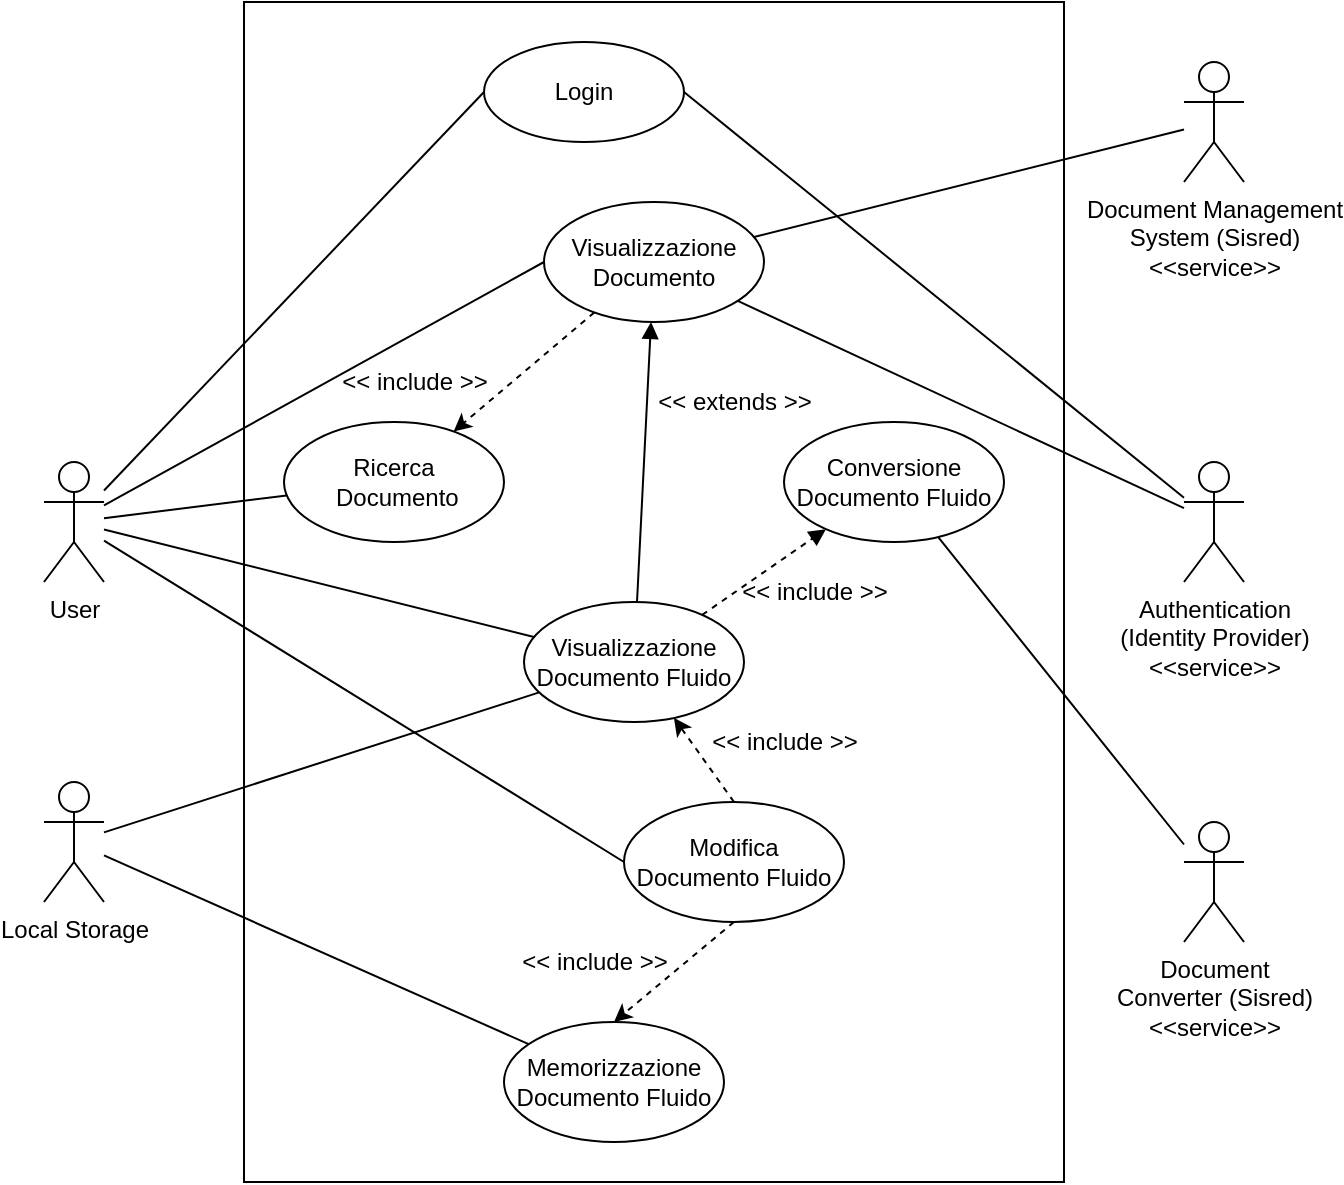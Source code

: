 <mxfile version="18.1.3" type="github" pages="2">
  <diagram id="HEar5sA1GaKiPcR0g2SL" name="Use-case1">
    <mxGraphModel dx="1388" dy="989" grid="1" gridSize="10" guides="1" tooltips="1" connect="1" arrows="1" fold="1" page="1" pageScale="1" pageWidth="850" pageHeight="1100" math="0" shadow="0">
      <root>
        <mxCell id="0" />
        <mxCell id="1" parent="0" />
        <mxCell id="7OE0ms06HwQbtnijEo_u-57" value="" style="rounded=0;whiteSpace=wrap;html=1;fillColor=default;" parent="1" vertex="1">
          <mxGeometry x="200" y="150" width="410" height="590" as="geometry" />
        </mxCell>
        <mxCell id="7OE0ms06HwQbtnijEo_u-13" value="" style="rounded=0;orthogonalLoop=1;jettySize=auto;html=1;entryX=0;entryY=0.5;entryDx=0;entryDy=0;endArrow=none;endFill=0;" parent="1" source="7OE0ms06HwQbtnijEo_u-5" target="7OE0ms06HwQbtnijEo_u-10" edge="1">
          <mxGeometry relative="1" as="geometry">
            <mxPoint x="220" y="180" as="targetPoint" />
          </mxGeometry>
        </mxCell>
        <mxCell id="7OE0ms06HwQbtnijEo_u-20" value="" style="edgeStyle=none;rounded=0;orthogonalLoop=1;jettySize=auto;html=1;endArrow=none;endFill=0;" parent="1" source="7OE0ms06HwQbtnijEo_u-5" target="7OE0ms06HwQbtnijEo_u-18" edge="1">
          <mxGeometry relative="1" as="geometry">
            <mxPoint x="220" y="180" as="targetPoint" />
          </mxGeometry>
        </mxCell>
        <mxCell id="7OE0ms06HwQbtnijEo_u-30" value="" style="edgeStyle=none;rounded=0;orthogonalLoop=1;jettySize=auto;html=1;endArrow=none;endFill=0;entryX=0;entryY=0.5;entryDx=0;entryDy=0;" parent="1" source="7OE0ms06HwQbtnijEo_u-5" target="7OE0ms06HwQbtnijEo_u-26" edge="1">
          <mxGeometry relative="1" as="geometry">
            <mxPoint x="220" y="180" as="targetPoint" />
          </mxGeometry>
        </mxCell>
        <mxCell id="7OE0ms06HwQbtnijEo_u-5" value="User" style="shape=umlActor;verticalLabelPosition=bottom;verticalAlign=top;html=1;outlineConnect=0;fillColor=none;" parent="1" vertex="1">
          <mxGeometry x="100" y="380" width="30" height="60" as="geometry" />
        </mxCell>
        <mxCell id="7OE0ms06HwQbtnijEo_u-17" value="" style="edgeStyle=none;rounded=0;orthogonalLoop=1;jettySize=auto;html=1;endArrow=none;endFill=0;exitX=1;exitY=0.5;exitDx=0;exitDy=0;" parent="1" source="7OE0ms06HwQbtnijEo_u-10" target="7OE0ms06HwQbtnijEo_u-14" edge="1">
          <mxGeometry relative="1" as="geometry">
            <mxPoint x="450" y="95" as="targetPoint" />
          </mxGeometry>
        </mxCell>
        <mxCell id="7OE0ms06HwQbtnijEo_u-10" value="Login" style="ellipse;whiteSpace=wrap;html=1;fillColor=default;" parent="1" vertex="1">
          <mxGeometry x="320" y="170" width="100" height="50" as="geometry" />
        </mxCell>
        <mxCell id="7OE0ms06HwQbtnijEo_u-14" value="Authentication&lt;br&gt;(Identity Provider)&lt;br&gt;&amp;lt;&amp;lt;service&amp;gt;&amp;gt;" style="shape=umlActor;verticalLabelPosition=bottom;verticalAlign=top;html=1;outlineConnect=0;fillColor=none;" parent="1" vertex="1">
          <mxGeometry x="670" y="380" width="30" height="60" as="geometry" />
        </mxCell>
        <mxCell id="7OE0ms06HwQbtnijEo_u-18" value="Ricerca&lt;br&gt;&amp;nbsp;Documento" style="ellipse;whiteSpace=wrap;html=1;fillColor=default;" parent="1" vertex="1">
          <mxGeometry x="220" y="360" width="110" height="60" as="geometry" />
        </mxCell>
        <mxCell id="7OE0ms06HwQbtnijEo_u-22" value="" style="edgeStyle=none;rounded=0;orthogonalLoop=1;jettySize=auto;html=1;endArrow=classic;endFill=1;dashed=1;" parent="1" source="7OE0ms06HwQbtnijEo_u-21" target="7OE0ms06HwQbtnijEo_u-18" edge="1">
          <mxGeometry relative="1" as="geometry" />
        </mxCell>
        <mxCell id="7OE0ms06HwQbtnijEo_u-25" value="" style="edgeStyle=none;rounded=0;orthogonalLoop=1;jettySize=auto;html=1;endArrow=none;endFill=0;" parent="1" source="7OE0ms06HwQbtnijEo_u-21" target="7OE0ms06HwQbtnijEo_u-14" edge="1">
          <mxGeometry relative="1" as="geometry">
            <mxPoint x="555" y="170" as="targetPoint" />
          </mxGeometry>
        </mxCell>
        <mxCell id="7OE0ms06HwQbtnijEo_u-56" value="" style="edgeStyle=none;rounded=0;orthogonalLoop=1;jettySize=auto;html=1;startArrow=none;startFill=0;endArrow=none;endFill=0;" parent="1" source="7OE0ms06HwQbtnijEo_u-21" target="7OE0ms06HwQbtnijEo_u-52" edge="1">
          <mxGeometry relative="1" as="geometry">
            <mxPoint x="530" y="270" as="targetPoint" />
          </mxGeometry>
        </mxCell>
        <mxCell id="7OE0ms06HwQbtnijEo_u-21" value="Visualizzazione Documento" style="ellipse;whiteSpace=wrap;html=1;fillColor=default;" parent="1" vertex="1">
          <mxGeometry x="350" y="250" width="110" height="60" as="geometry" />
        </mxCell>
        <mxCell id="7OE0ms06HwQbtnijEo_u-23" value="&amp;lt;&amp;lt; include &amp;gt;&amp;gt;" style="text;html=1;align=center;verticalAlign=middle;resizable=0;points=[];autosize=1;strokeColor=none;fillColor=none;" parent="1" vertex="1">
          <mxGeometry x="240" y="330" width="90" height="20" as="geometry" />
        </mxCell>
        <mxCell id="7OE0ms06HwQbtnijEo_u-26" value="Modifica Documento Fluido" style="ellipse;whiteSpace=wrap;html=1;fillColor=default;" parent="1" vertex="1">
          <mxGeometry x="390" y="550" width="110" height="60" as="geometry" />
        </mxCell>
        <mxCell id="7OE0ms06HwQbtnijEo_u-27" value="" style="edgeStyle=none;rounded=0;orthogonalLoop=1;jettySize=auto;html=1;endArrow=classic;endFill=1;dashed=1;exitX=0.5;exitY=0;exitDx=0;exitDy=0;" parent="1" source="7OE0ms06HwQbtnijEo_u-26" target="7OE0ms06HwQbtnijEo_u-39" edge="1">
          <mxGeometry relative="1" as="geometry">
            <mxPoint x="355" y="390" as="sourcePoint" />
            <mxPoint x="490" y="580" as="targetPoint" />
          </mxGeometry>
        </mxCell>
        <mxCell id="7OE0ms06HwQbtnijEo_u-28" value="&amp;lt;&amp;lt; include &amp;gt;&amp;gt;" style="text;html=1;align=center;verticalAlign=middle;resizable=0;points=[];autosize=1;strokeColor=none;fillColor=none;" parent="1" vertex="1">
          <mxGeometry x="425" y="510" width="90" height="20" as="geometry" />
        </mxCell>
        <mxCell id="7doHqzztuBdldI2ucD-e-6" value="" style="rounded=0;orthogonalLoop=1;jettySize=auto;html=1;endArrow=none;endFill=0;" edge="1" parent="1" source="7OE0ms06HwQbtnijEo_u-35" target="7doHqzztuBdldI2ucD-e-1">
          <mxGeometry relative="1" as="geometry">
            <mxPoint x="250" y="690" as="targetPoint" />
          </mxGeometry>
        </mxCell>
        <mxCell id="7OE0ms06HwQbtnijEo_u-35" value="Memorizzazione Documento Fluido" style="ellipse;whiteSpace=wrap;html=1;fillColor=default;" parent="1" vertex="1">
          <mxGeometry x="330" y="660" width="110" height="60" as="geometry" />
        </mxCell>
        <mxCell id="7OE0ms06HwQbtnijEo_u-37" value="&amp;lt;&amp;lt; include &amp;gt;&amp;gt;" style="text;html=1;align=center;verticalAlign=middle;resizable=0;points=[];autosize=1;strokeColor=none;fillColor=none;" parent="1" vertex="1">
          <mxGeometry x="330" y="620" width="90" height="20" as="geometry" />
        </mxCell>
        <mxCell id="7OE0ms06HwQbtnijEo_u-38" value="" style="edgeStyle=none;rounded=0;orthogonalLoop=1;jettySize=auto;html=1;endArrow=classic;endFill=1;dashed=1;entryX=0.5;entryY=0;entryDx=0;entryDy=0;exitX=0.5;exitY=1;exitDx=0;exitDy=0;" parent="1" source="7OE0ms06HwQbtnijEo_u-26" target="7OE0ms06HwQbtnijEo_u-35" edge="1">
          <mxGeometry relative="1" as="geometry">
            <mxPoint x="340" y="700" as="sourcePoint" />
            <mxPoint x="350" y="570" as="targetPoint" />
          </mxGeometry>
        </mxCell>
        <mxCell id="7OE0ms06HwQbtnijEo_u-41" value="" style="edgeStyle=none;rounded=0;orthogonalLoop=1;jettySize=auto;html=1;endArrow=block;endFill=1;startArrow=none;startFill=0;" parent="1" source="7OE0ms06HwQbtnijEo_u-39" target="7OE0ms06HwQbtnijEo_u-21" edge="1">
          <mxGeometry relative="1" as="geometry">
            <mxPoint x="410" y="520" as="targetPoint" />
          </mxGeometry>
        </mxCell>
        <mxCell id="7OE0ms06HwQbtnijEo_u-47" value="" style="edgeStyle=none;rounded=0;orthogonalLoop=1;jettySize=auto;html=1;startArrow=none;startFill=0;endArrow=block;endFill=1;dashed=1;" parent="1" source="7OE0ms06HwQbtnijEo_u-39" target="7OE0ms06HwQbtnijEo_u-46" edge="1">
          <mxGeometry relative="1" as="geometry" />
        </mxCell>
        <mxCell id="7doHqzztuBdldI2ucD-e-8" value="" style="edgeStyle=none;rounded=0;orthogonalLoop=1;jettySize=auto;html=1;endArrow=none;endFill=0;" edge="1" parent="1" source="7OE0ms06HwQbtnijEo_u-39" target="7doHqzztuBdldI2ucD-e-1">
          <mxGeometry relative="1" as="geometry">
            <mxPoint x="260" y="480" as="targetPoint" />
          </mxGeometry>
        </mxCell>
        <mxCell id="7OE0ms06HwQbtnijEo_u-39" value="Visualizzazione Documento Fluido" style="ellipse;whiteSpace=wrap;html=1;fillColor=default;" parent="1" vertex="1">
          <mxGeometry x="340" y="450" width="110" height="60" as="geometry" />
        </mxCell>
        <mxCell id="7OE0ms06HwQbtnijEo_u-42" value="&amp;lt;&amp;lt; extends &amp;gt;&amp;gt;" style="text;html=1;align=center;verticalAlign=middle;resizable=0;points=[];autosize=1;strokeColor=none;fillColor=none;" parent="1" vertex="1">
          <mxGeometry x="400" y="340" width="90" height="20" as="geometry" />
        </mxCell>
        <mxCell id="7OE0ms06HwQbtnijEo_u-43" value="" style="edgeStyle=none;rounded=0;orthogonalLoop=1;jettySize=auto;html=1;endArrow=none;endFill=0;entryX=0;entryY=0.5;entryDx=0;entryDy=0;" parent="1" source="7OE0ms06HwQbtnijEo_u-5" target="7OE0ms06HwQbtnijEo_u-21" edge="1">
          <mxGeometry relative="1" as="geometry">
            <mxPoint x="110" y="318.846" as="sourcePoint" />
            <mxPoint x="300.539" y="304.189" as="targetPoint" />
          </mxGeometry>
        </mxCell>
        <mxCell id="7OE0ms06HwQbtnijEo_u-44" value="" style="edgeStyle=none;rounded=0;orthogonalLoop=1;jettySize=auto;html=1;endArrow=none;endFill=0;" parent="1" source="7OE0ms06HwQbtnijEo_u-5" target="7OE0ms06HwQbtnijEo_u-39" edge="1">
          <mxGeometry relative="1" as="geometry">
            <mxPoint x="110" y="323.818" as="sourcePoint" />
            <mxPoint x="370" y="390" as="targetPoint" />
          </mxGeometry>
        </mxCell>
        <mxCell id="7OE0ms06HwQbtnijEo_u-50" value="" style="edgeStyle=none;rounded=0;orthogonalLoop=1;jettySize=auto;html=1;startArrow=none;startFill=0;endArrow=none;endFill=0;" parent="1" source="7OE0ms06HwQbtnijEo_u-46" target="7OE0ms06HwQbtnijEo_u-49" edge="1">
          <mxGeometry relative="1" as="geometry" />
        </mxCell>
        <mxCell id="7OE0ms06HwQbtnijEo_u-46" value="Conversione Documento Fluido" style="ellipse;whiteSpace=wrap;html=1;fillColor=default;" parent="1" vertex="1">
          <mxGeometry x="470" y="360" width="110" height="60" as="geometry" />
        </mxCell>
        <mxCell id="7OE0ms06HwQbtnijEo_u-48" value="&amp;lt;&amp;lt; include &amp;gt;&amp;gt;" style="text;html=1;align=center;verticalAlign=middle;resizable=0;points=[];autosize=1;strokeColor=none;fillColor=none;" parent="1" vertex="1">
          <mxGeometry x="440" y="435" width="90" height="20" as="geometry" />
        </mxCell>
        <mxCell id="7OE0ms06HwQbtnijEo_u-49" value="Document &lt;br&gt;Converter (Sisred)&lt;br&gt;&amp;lt;&amp;lt;service&amp;gt;&amp;gt;" style="shape=umlActor;verticalLabelPosition=bottom;verticalAlign=top;html=1;outlineConnect=0;fillColor=none;" parent="1" vertex="1">
          <mxGeometry x="670" y="560" width="30" height="60" as="geometry" />
        </mxCell>
        <mxCell id="7OE0ms06HwQbtnijEo_u-52" value="Document Management &lt;br&gt;System (Sisred)&lt;br&gt;&amp;lt;&amp;lt;service&amp;gt;&amp;gt;" style="shape=umlActor;verticalLabelPosition=bottom;verticalAlign=top;html=1;outlineConnect=0;fillColor=none;" parent="1" vertex="1">
          <mxGeometry x="670" y="180" width="30" height="60" as="geometry" />
        </mxCell>
        <mxCell id="7doHqzztuBdldI2ucD-e-1" value="Local Storage" style="shape=umlActor;verticalLabelPosition=bottom;verticalAlign=top;html=1;outlineConnect=0;fillColor=none;" vertex="1" parent="1">
          <mxGeometry x="100" y="540" width="30" height="60" as="geometry" />
        </mxCell>
      </root>
    </mxGraphModel>
  </diagram>
  <diagram id="N_QB2z3_9BETL4bLQdhx" name="Use-case2">
    <mxGraphModel dx="1388" dy="989" grid="1" gridSize="10" guides="1" tooltips="1" connect="1" arrows="1" fold="1" page="1" pageScale="1" pageWidth="850" pageHeight="1100" math="0" shadow="0">
      <root>
        <mxCell id="0" />
        <mxCell id="1" parent="0" />
        <mxCell id="bzol6T_jn6gaYL33oy43-2" value="" style="edgeStyle=none;rounded=0;orthogonalLoop=1;jettySize=auto;html=1;endArrow=block;endFill=0;dashed=1;strokeWidth=1;" edge="1" parent="1" source="qZsL-3cbAxMO8I6zvVh0-1">
          <mxGeometry relative="1" as="geometry">
            <mxPoint x="140" y="640" as="targetPoint" />
          </mxGeometry>
        </mxCell>
        <mxCell id="qZsL-3cbAxMO8I6zvVh0-1" value="User" style="rounded=1;whiteSpace=wrap;html=1;" vertex="1" parent="1">
          <mxGeometry x="80" y="60" width="120" height="60" as="geometry" />
        </mxCell>
        <mxCell id="EKND6TdRpICpZbTgotKs-2" value="&lt;span style=&quot;&quot;&gt;Authentication&lt;/span&gt;&lt;br style=&quot;&quot;&gt;&lt;span style=&quot;&quot;&gt;(Identity Provider)&lt;/span&gt;" style="rounded=1;whiteSpace=wrap;html=1;" vertex="1" parent="1">
          <mxGeometry x="230" y="60" width="120" height="60" as="geometry" />
        </mxCell>
        <mxCell id="SGanRm2m6Ny-fl0QdsI--1" value="&lt;span style=&quot;&quot;&gt;Local Storage&lt;/span&gt;" style="rounded=1;whiteSpace=wrap;html=1;" vertex="1" parent="1">
          <mxGeometry x="680" y="60" width="120" height="60" as="geometry" />
        </mxCell>
        <mxCell id="SGanRm2m6Ny-fl0QdsI--2" value="&lt;span style=&quot;&quot;&gt;Document&lt;/span&gt;&lt;br style=&quot;&quot;&gt;&lt;span style=&quot;&quot;&gt;Converter (Sisred)&lt;/span&gt;" style="rounded=1;whiteSpace=wrap;html=1;" vertex="1" parent="1">
          <mxGeometry x="530" y="60" width="120" height="60" as="geometry" />
        </mxCell>
        <mxCell id="SGanRm2m6Ny-fl0QdsI--3" value="Document Management&lt;br&gt;System (Sisred)" style="rounded=1;whiteSpace=wrap;html=1;" vertex="1" parent="1">
          <mxGeometry x="380" y="60" width="120" height="60" as="geometry" />
        </mxCell>
        <mxCell id="bzol6T_jn6gaYL33oy43-3" value="" style="edgeStyle=none;rounded=0;orthogonalLoop=1;jettySize=auto;html=1;endArrow=block;endFill=0;dashed=1;strokeWidth=1;exitX=0.5;exitY=1;exitDx=0;exitDy=0;startArrow=none;" edge="1" parent="1" source="bzol6T_jn6gaYL33oy43-7">
          <mxGeometry relative="1" as="geometry">
            <mxPoint x="150" y="130" as="sourcePoint" />
            <mxPoint x="290" y="640" as="targetPoint" />
          </mxGeometry>
        </mxCell>
        <mxCell id="bzol6T_jn6gaYL33oy43-4" value="" style="edgeStyle=none;rounded=0;orthogonalLoop=1;jettySize=auto;html=1;endArrow=block;endFill=0;dashed=1;strokeWidth=1;exitX=0.5;exitY=1;exitDx=0;exitDy=0;startArrow=none;" edge="1" parent="1" source="bzol6T_jn6gaYL33oy43-16">
          <mxGeometry relative="1" as="geometry">
            <mxPoint x="160" y="140" as="sourcePoint" />
            <mxPoint x="440" y="640" as="targetPoint" />
          </mxGeometry>
        </mxCell>
        <mxCell id="bzol6T_jn6gaYL33oy43-5" value="" style="edgeStyle=none;rounded=0;orthogonalLoop=1;jettySize=auto;html=1;endArrow=block;endFill=0;dashed=1;strokeWidth=1;exitX=0.5;exitY=1;exitDx=0;exitDy=0;startArrow=none;" edge="1" parent="1" source="bzol6T_jn6gaYL33oy43-21">
          <mxGeometry relative="1" as="geometry">
            <mxPoint x="170" y="150" as="sourcePoint" />
            <mxPoint x="590" y="640" as="targetPoint" />
          </mxGeometry>
        </mxCell>
        <mxCell id="bzol6T_jn6gaYL33oy43-6" value="" style="edgeStyle=none;rounded=0;orthogonalLoop=1;jettySize=auto;html=1;endArrow=block;endFill=0;dashed=1;strokeWidth=1;exitX=0.5;exitY=1;exitDx=0;exitDy=0;" edge="1" parent="1" source="SGanRm2m6Ny-fl0QdsI--1">
          <mxGeometry relative="1" as="geometry">
            <mxPoint x="180" y="160" as="sourcePoint" />
            <mxPoint x="740" y="640" as="targetPoint" />
          </mxGeometry>
        </mxCell>
        <mxCell id="bzol6T_jn6gaYL33oy43-7" value="" style="rounded=0;whiteSpace=wrap;html=1;" vertex="1" parent="1">
          <mxGeometry x="285" y="140" width="10" height="40" as="geometry" />
        </mxCell>
        <mxCell id="bzol6T_jn6gaYL33oy43-8" value="" style="edgeStyle=none;rounded=0;orthogonalLoop=1;jettySize=auto;html=1;endArrow=none;endFill=0;dashed=1;strokeWidth=1;exitX=0.5;exitY=1;exitDx=0;exitDy=0;" edge="1" parent="1" source="EKND6TdRpICpZbTgotKs-2" target="bzol6T_jn6gaYL33oy43-7">
          <mxGeometry relative="1" as="geometry">
            <mxPoint x="290" y="120" as="sourcePoint" />
            <mxPoint x="290" y="640" as="targetPoint" />
          </mxGeometry>
        </mxCell>
        <mxCell id="bzol6T_jn6gaYL33oy43-9" value="" style="endArrow=classic;html=1;rounded=0;strokeWidth=1;" edge="1" parent="1">
          <mxGeometry width="50" height="50" relative="1" as="geometry">
            <mxPoint x="140" y="140" as="sourcePoint" />
            <mxPoint x="285" y="140" as="targetPoint" />
          </mxGeometry>
        </mxCell>
        <mxCell id="bzol6T_jn6gaYL33oy43-10" value="" style="endArrow=none;html=1;rounded=0;strokeWidth=1;startArrow=classic;startFill=1;endFill=0;" edge="1" parent="1">
          <mxGeometry width="50" height="50" relative="1" as="geometry">
            <mxPoint x="140" y="180" as="sourcePoint" />
            <mxPoint x="285" y="180" as="targetPoint" />
          </mxGeometry>
        </mxCell>
        <mxCell id="bzol6T_jn6gaYL33oy43-11" value="Login" style="text;html=1;align=center;verticalAlign=middle;resizable=0;points=[];autosize=1;strokeColor=none;fillColor=none;" vertex="1" parent="1">
          <mxGeometry x="190" y="140" width="40" height="20" as="geometry" />
        </mxCell>
        <mxCell id="bzol6T_jn6gaYL33oy43-12" value="" style="rounded=0;whiteSpace=wrap;html=1;" vertex="1" parent="1">
          <mxGeometry x="435" y="200" width="10" height="40" as="geometry" />
        </mxCell>
        <mxCell id="bzol6T_jn6gaYL33oy43-13" value="" style="endArrow=none;html=1;rounded=0;strokeWidth=1;startArrow=classic;startFill=1;endFill=0;" edge="1" parent="1">
          <mxGeometry width="50" height="50" relative="1" as="geometry">
            <mxPoint x="435" y="200" as="sourcePoint" />
            <mxPoint x="140" y="200" as="targetPoint" />
          </mxGeometry>
        </mxCell>
        <mxCell id="bzol6T_jn6gaYL33oy43-14" value="" style="endArrow=none;html=1;rounded=0;strokeWidth=1;startArrow=classic;startFill=1;endFill=0;" edge="1" parent="1">
          <mxGeometry width="50" height="50" relative="1" as="geometry">
            <mxPoint x="140" y="240" as="sourcePoint" />
            <mxPoint x="435" y="240" as="targetPoint" />
          </mxGeometry>
        </mxCell>
        <mxCell id="bzol6T_jn6gaYL33oy43-15" value="Ricerca documento" style="text;html=1;align=center;verticalAlign=middle;resizable=0;points=[];autosize=1;strokeColor=none;fillColor=none;" vertex="1" parent="1">
          <mxGeometry x="230" y="200" width="120" height="20" as="geometry" />
        </mxCell>
        <mxCell id="bzol6T_jn6gaYL33oy43-16" value="" style="rounded=0;whiteSpace=wrap;html=1;" vertex="1" parent="1">
          <mxGeometry x="435" y="270" width="10" height="60" as="geometry" />
        </mxCell>
        <mxCell id="bzol6T_jn6gaYL33oy43-17" value="" style="edgeStyle=none;rounded=0;orthogonalLoop=1;jettySize=auto;html=1;endArrow=none;endFill=0;dashed=1;strokeWidth=1;exitX=0.5;exitY=1;exitDx=0;exitDy=0;" edge="1" parent="1" source="SGanRm2m6Ny-fl0QdsI--3" target="bzol6T_jn6gaYL33oy43-16">
          <mxGeometry relative="1" as="geometry">
            <mxPoint x="440" y="120" as="sourcePoint" />
            <mxPoint x="440" y="640" as="targetPoint" />
          </mxGeometry>
        </mxCell>
        <mxCell id="bzol6T_jn6gaYL33oy43-18" value="" style="endArrow=none;html=1;rounded=0;strokeWidth=1;startArrow=classic;startFill=1;endFill=0;" edge="1" parent="1">
          <mxGeometry width="50" height="50" relative="1" as="geometry">
            <mxPoint x="435" y="270" as="sourcePoint" />
            <mxPoint x="140" y="270" as="targetPoint" />
          </mxGeometry>
        </mxCell>
        <mxCell id="bzol6T_jn6gaYL33oy43-19" value="" style="endArrow=none;html=1;rounded=0;strokeWidth=1;startArrow=classic;startFill=1;endFill=0;" edge="1" parent="1">
          <mxGeometry width="50" height="50" relative="1" as="geometry">
            <mxPoint x="140" y="330" as="sourcePoint" />
            <mxPoint x="435" y="330" as="targetPoint" />
          </mxGeometry>
        </mxCell>
        <mxCell id="bzol6T_jn6gaYL33oy43-20" value="Visualizza documento" style="text;html=1;align=center;verticalAlign=middle;resizable=0;points=[];autosize=1;strokeColor=none;fillColor=none;" vertex="1" parent="1">
          <mxGeometry x="225" y="270" width="130" height="20" as="geometry" />
        </mxCell>
        <mxCell id="bzol6T_jn6gaYL33oy43-21" value="" style="rounded=0;whiteSpace=wrap;html=1;" vertex="1" parent="1">
          <mxGeometry x="585" y="280" width="10" height="40" as="geometry" />
        </mxCell>
        <mxCell id="bzol6T_jn6gaYL33oy43-22" value="" style="edgeStyle=none;rounded=0;orthogonalLoop=1;jettySize=auto;html=1;endArrow=none;endFill=0;dashed=1;strokeWidth=1;exitX=0.5;exitY=1;exitDx=0;exitDy=0;" edge="1" parent="1" source="SGanRm2m6Ny-fl0QdsI--2" target="bzol6T_jn6gaYL33oy43-21">
          <mxGeometry relative="1" as="geometry">
            <mxPoint x="590" y="120" as="sourcePoint" />
            <mxPoint x="590" y="640" as="targetPoint" />
          </mxGeometry>
        </mxCell>
        <mxCell id="bzol6T_jn6gaYL33oy43-24" value="" style="endArrow=none;html=1;rounded=0;strokeWidth=1;startArrow=classic;startFill=1;endFill=0;" edge="1" parent="1">
          <mxGeometry width="50" height="50" relative="1" as="geometry">
            <mxPoint x="445" y="320" as="sourcePoint" />
            <mxPoint x="590" y="320" as="targetPoint" />
          </mxGeometry>
        </mxCell>
        <mxCell id="bzol6T_jn6gaYL33oy43-25" value="" style="endArrow=none;html=1;rounded=0;strokeWidth=1;startArrow=classic;startFill=1;endFill=0;" edge="1" parent="1">
          <mxGeometry width="50" height="50" relative="1" as="geometry">
            <mxPoint x="584" y="280" as="sourcePoint" />
            <mxPoint x="446" y="280" as="targetPoint" />
          </mxGeometry>
        </mxCell>
        <mxCell id="bzol6T_jn6gaYL33oy43-26" value="Conversione &lt;br&gt;documento" style="text;html=1;align=center;verticalAlign=middle;resizable=0;points=[];autosize=1;strokeColor=none;fillColor=none;" vertex="1" parent="1">
          <mxGeometry x="480" y="280" width="80" height="30" as="geometry" />
        </mxCell>
      </root>
    </mxGraphModel>
  </diagram>
</mxfile>
